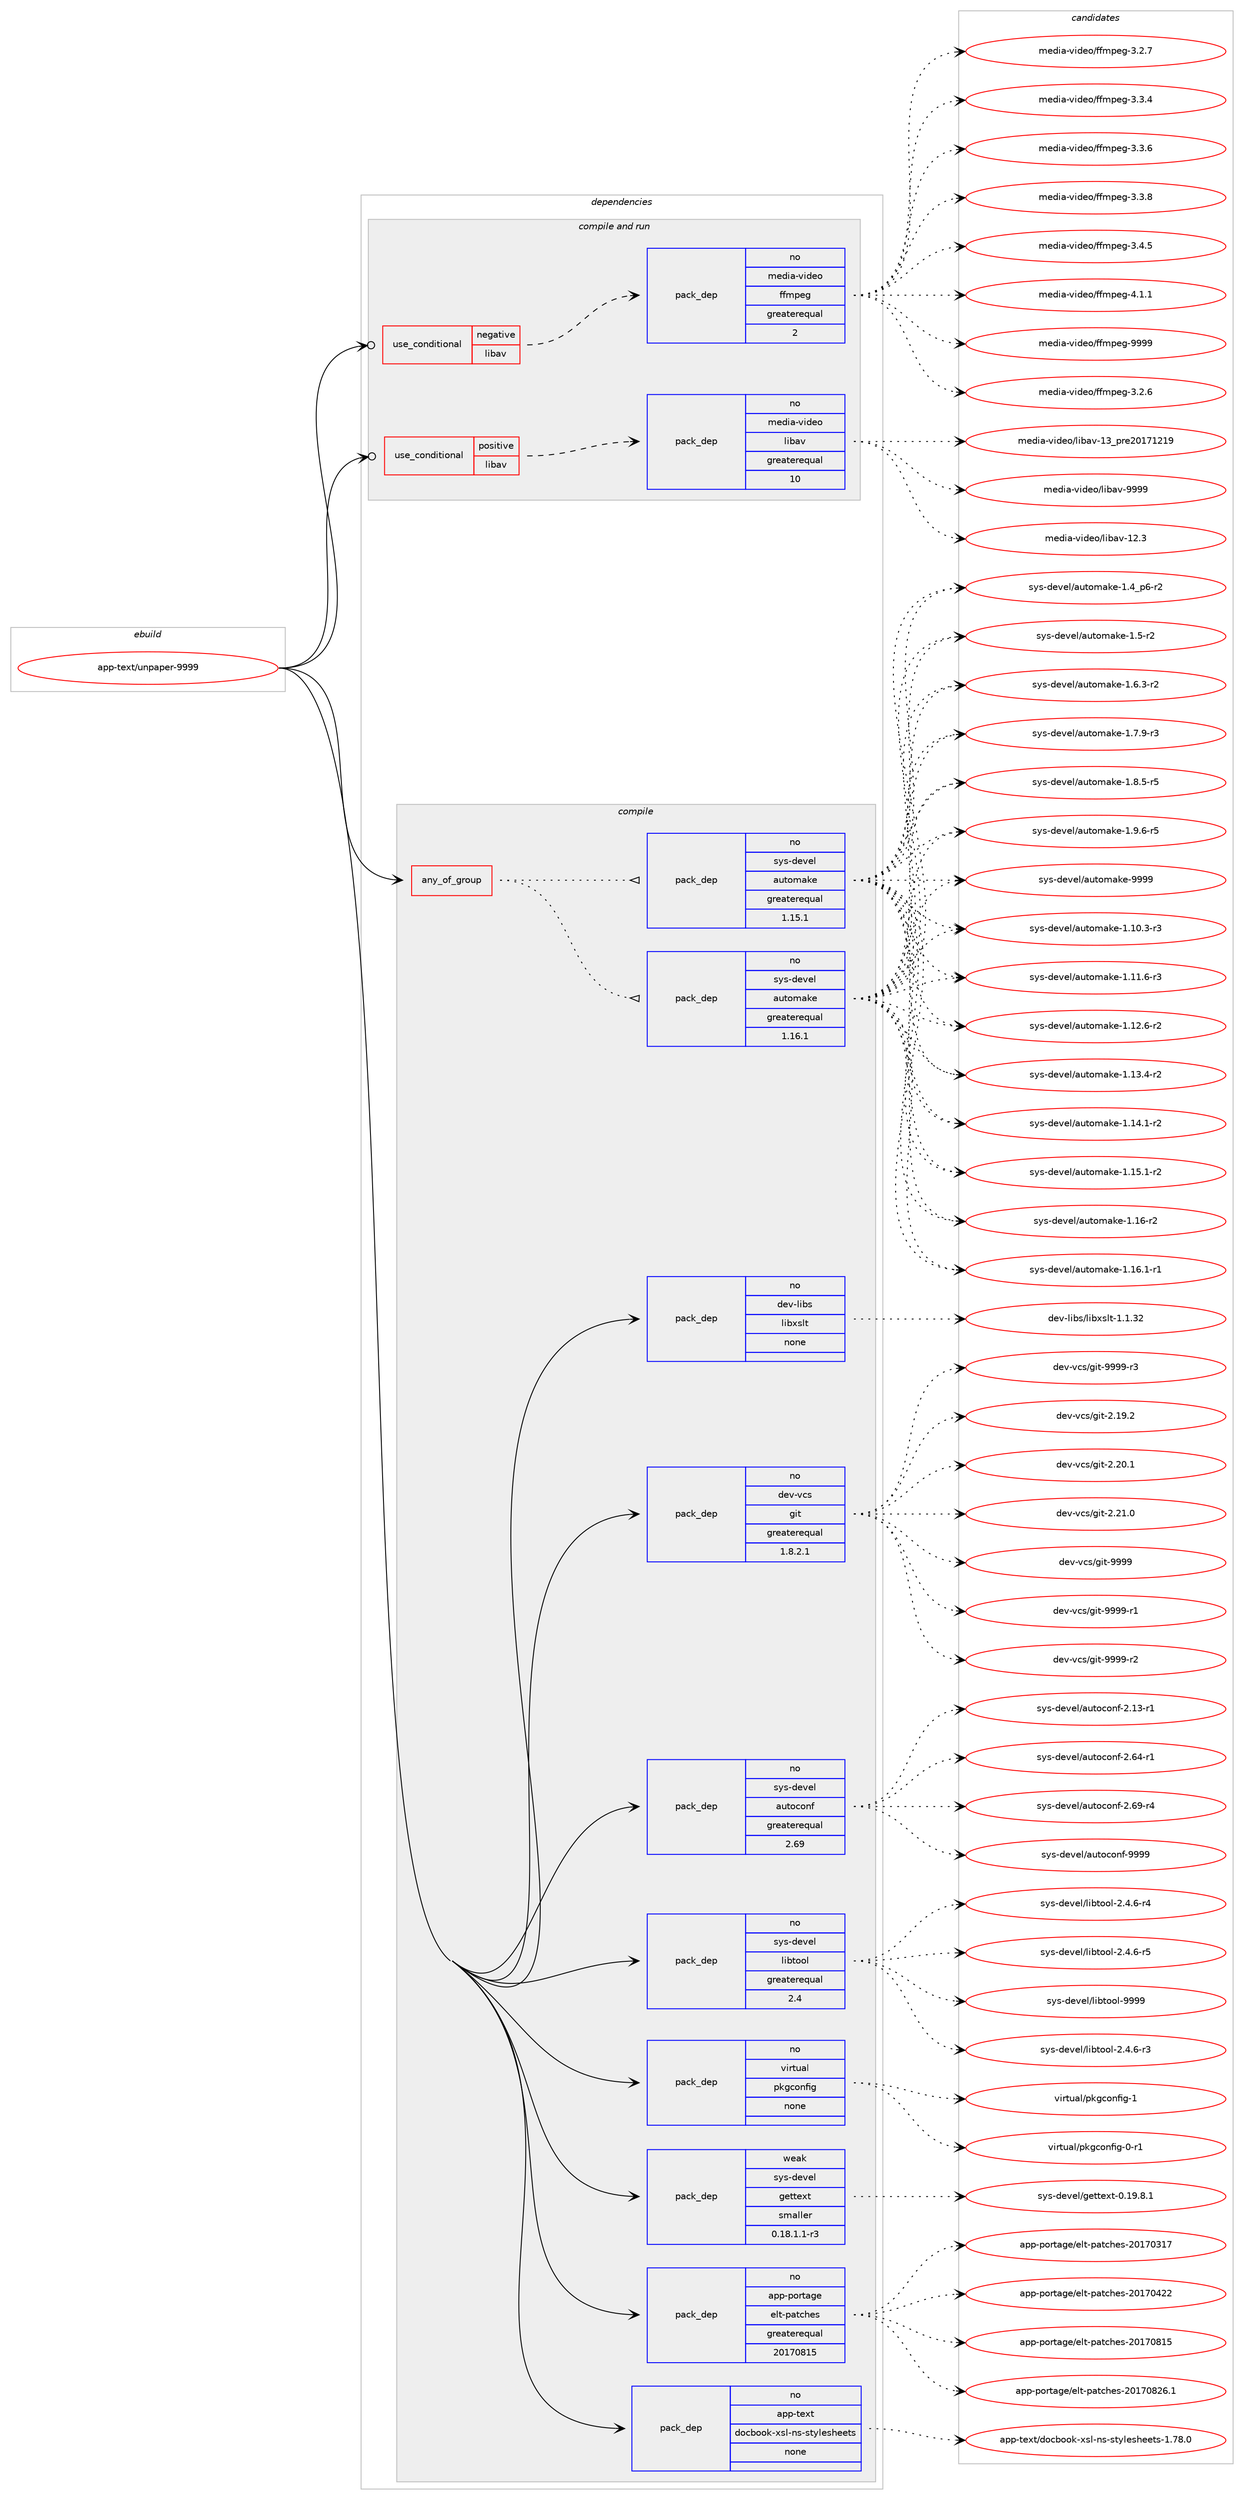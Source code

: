 digraph prolog {

# *************
# Graph options
# *************

newrank=true;
concentrate=true;
compound=true;
graph [rankdir=LR,fontname=Helvetica,fontsize=10,ranksep=1.5];#, ranksep=2.5, nodesep=0.2];
edge  [arrowhead=vee];
node  [fontname=Helvetica,fontsize=10];

# **********
# The ebuild
# **********

subgraph cluster_leftcol {
color=gray;
rank=same;
label=<<i>ebuild</i>>;
id [label="app-text/unpaper-9999", color=red, width=4, href="../app-text/unpaper-9999.svg"];
}

# ****************
# The dependencies
# ****************

subgraph cluster_midcol {
color=gray;
label=<<i>dependencies</i>>;
subgraph cluster_compile {
fillcolor="#eeeeee";
style=filled;
label=<<i>compile</i>>;
subgraph any20015 {
dependency1313129 [label=<<TABLE BORDER="0" CELLBORDER="1" CELLSPACING="0" CELLPADDING="4"><TR><TD CELLPADDING="10">any_of_group</TD></TR></TABLE>>, shape=none, color=red];subgraph pack936336 {
dependency1313130 [label=<<TABLE BORDER="0" CELLBORDER="1" CELLSPACING="0" CELLPADDING="4" WIDTH="220"><TR><TD ROWSPAN="6" CELLPADDING="30">pack_dep</TD></TR><TR><TD WIDTH="110">no</TD></TR><TR><TD>sys-devel</TD></TR><TR><TD>automake</TD></TR><TR><TD>greaterequal</TD></TR><TR><TD>1.16.1</TD></TR></TABLE>>, shape=none, color=blue];
}
dependency1313129:e -> dependency1313130:w [weight=20,style="dotted",arrowhead="oinv"];
subgraph pack936337 {
dependency1313131 [label=<<TABLE BORDER="0" CELLBORDER="1" CELLSPACING="0" CELLPADDING="4" WIDTH="220"><TR><TD ROWSPAN="6" CELLPADDING="30">pack_dep</TD></TR><TR><TD WIDTH="110">no</TD></TR><TR><TD>sys-devel</TD></TR><TR><TD>automake</TD></TR><TR><TD>greaterequal</TD></TR><TR><TD>1.15.1</TD></TR></TABLE>>, shape=none, color=blue];
}
dependency1313129:e -> dependency1313131:w [weight=20,style="dotted",arrowhead="oinv"];
}
id:e -> dependency1313129:w [weight=20,style="solid",arrowhead="vee"];
subgraph pack936338 {
dependency1313132 [label=<<TABLE BORDER="0" CELLBORDER="1" CELLSPACING="0" CELLPADDING="4" WIDTH="220"><TR><TD ROWSPAN="6" CELLPADDING="30">pack_dep</TD></TR><TR><TD WIDTH="110">no</TD></TR><TR><TD>app-portage</TD></TR><TR><TD>elt-patches</TD></TR><TR><TD>greaterequal</TD></TR><TR><TD>20170815</TD></TR></TABLE>>, shape=none, color=blue];
}
id:e -> dependency1313132:w [weight=20,style="solid",arrowhead="vee"];
subgraph pack936339 {
dependency1313133 [label=<<TABLE BORDER="0" CELLBORDER="1" CELLSPACING="0" CELLPADDING="4" WIDTH="220"><TR><TD ROWSPAN="6" CELLPADDING="30">pack_dep</TD></TR><TR><TD WIDTH="110">no</TD></TR><TR><TD>app-text</TD></TR><TR><TD>docbook-xsl-ns-stylesheets</TD></TR><TR><TD>none</TD></TR><TR><TD></TD></TR></TABLE>>, shape=none, color=blue];
}
id:e -> dependency1313133:w [weight=20,style="solid",arrowhead="vee"];
subgraph pack936340 {
dependency1313134 [label=<<TABLE BORDER="0" CELLBORDER="1" CELLSPACING="0" CELLPADDING="4" WIDTH="220"><TR><TD ROWSPAN="6" CELLPADDING="30">pack_dep</TD></TR><TR><TD WIDTH="110">no</TD></TR><TR><TD>dev-libs</TD></TR><TR><TD>libxslt</TD></TR><TR><TD>none</TD></TR><TR><TD></TD></TR></TABLE>>, shape=none, color=blue];
}
id:e -> dependency1313134:w [weight=20,style="solid",arrowhead="vee"];
subgraph pack936341 {
dependency1313135 [label=<<TABLE BORDER="0" CELLBORDER="1" CELLSPACING="0" CELLPADDING="4" WIDTH="220"><TR><TD ROWSPAN="6" CELLPADDING="30">pack_dep</TD></TR><TR><TD WIDTH="110">no</TD></TR><TR><TD>dev-vcs</TD></TR><TR><TD>git</TD></TR><TR><TD>greaterequal</TD></TR><TR><TD>1.8.2.1</TD></TR></TABLE>>, shape=none, color=blue];
}
id:e -> dependency1313135:w [weight=20,style="solid",arrowhead="vee"];
subgraph pack936342 {
dependency1313136 [label=<<TABLE BORDER="0" CELLBORDER="1" CELLSPACING="0" CELLPADDING="4" WIDTH="220"><TR><TD ROWSPAN="6" CELLPADDING="30">pack_dep</TD></TR><TR><TD WIDTH="110">no</TD></TR><TR><TD>sys-devel</TD></TR><TR><TD>autoconf</TD></TR><TR><TD>greaterequal</TD></TR><TR><TD>2.69</TD></TR></TABLE>>, shape=none, color=blue];
}
id:e -> dependency1313136:w [weight=20,style="solid",arrowhead="vee"];
subgraph pack936343 {
dependency1313137 [label=<<TABLE BORDER="0" CELLBORDER="1" CELLSPACING="0" CELLPADDING="4" WIDTH="220"><TR><TD ROWSPAN="6" CELLPADDING="30">pack_dep</TD></TR><TR><TD WIDTH="110">no</TD></TR><TR><TD>sys-devel</TD></TR><TR><TD>libtool</TD></TR><TR><TD>greaterequal</TD></TR><TR><TD>2.4</TD></TR></TABLE>>, shape=none, color=blue];
}
id:e -> dependency1313137:w [weight=20,style="solid",arrowhead="vee"];
subgraph pack936344 {
dependency1313138 [label=<<TABLE BORDER="0" CELLBORDER="1" CELLSPACING="0" CELLPADDING="4" WIDTH="220"><TR><TD ROWSPAN="6" CELLPADDING="30">pack_dep</TD></TR><TR><TD WIDTH="110">no</TD></TR><TR><TD>virtual</TD></TR><TR><TD>pkgconfig</TD></TR><TR><TD>none</TD></TR><TR><TD></TD></TR></TABLE>>, shape=none, color=blue];
}
id:e -> dependency1313138:w [weight=20,style="solid",arrowhead="vee"];
subgraph pack936345 {
dependency1313139 [label=<<TABLE BORDER="0" CELLBORDER="1" CELLSPACING="0" CELLPADDING="4" WIDTH="220"><TR><TD ROWSPAN="6" CELLPADDING="30">pack_dep</TD></TR><TR><TD WIDTH="110">weak</TD></TR><TR><TD>sys-devel</TD></TR><TR><TD>gettext</TD></TR><TR><TD>smaller</TD></TR><TR><TD>0.18.1.1-r3</TD></TR></TABLE>>, shape=none, color=blue];
}
id:e -> dependency1313139:w [weight=20,style="solid",arrowhead="vee"];
}
subgraph cluster_compileandrun {
fillcolor="#eeeeee";
style=filled;
label=<<i>compile and run</i>>;
subgraph cond356229 {
dependency1313140 [label=<<TABLE BORDER="0" CELLBORDER="1" CELLSPACING="0" CELLPADDING="4"><TR><TD ROWSPAN="3" CELLPADDING="10">use_conditional</TD></TR><TR><TD>negative</TD></TR><TR><TD>libav</TD></TR></TABLE>>, shape=none, color=red];
subgraph pack936346 {
dependency1313141 [label=<<TABLE BORDER="0" CELLBORDER="1" CELLSPACING="0" CELLPADDING="4" WIDTH="220"><TR><TD ROWSPAN="6" CELLPADDING="30">pack_dep</TD></TR><TR><TD WIDTH="110">no</TD></TR><TR><TD>media-video</TD></TR><TR><TD>ffmpeg</TD></TR><TR><TD>greaterequal</TD></TR><TR><TD>2</TD></TR></TABLE>>, shape=none, color=blue];
}
dependency1313140:e -> dependency1313141:w [weight=20,style="dashed",arrowhead="vee"];
}
id:e -> dependency1313140:w [weight=20,style="solid",arrowhead="odotvee"];
subgraph cond356230 {
dependency1313142 [label=<<TABLE BORDER="0" CELLBORDER="1" CELLSPACING="0" CELLPADDING="4"><TR><TD ROWSPAN="3" CELLPADDING="10">use_conditional</TD></TR><TR><TD>positive</TD></TR><TR><TD>libav</TD></TR></TABLE>>, shape=none, color=red];
subgraph pack936347 {
dependency1313143 [label=<<TABLE BORDER="0" CELLBORDER="1" CELLSPACING="0" CELLPADDING="4" WIDTH="220"><TR><TD ROWSPAN="6" CELLPADDING="30">pack_dep</TD></TR><TR><TD WIDTH="110">no</TD></TR><TR><TD>media-video</TD></TR><TR><TD>libav</TD></TR><TR><TD>greaterequal</TD></TR><TR><TD>10</TD></TR></TABLE>>, shape=none, color=blue];
}
dependency1313142:e -> dependency1313143:w [weight=20,style="dashed",arrowhead="vee"];
}
id:e -> dependency1313142:w [weight=20,style="solid",arrowhead="odotvee"];
}
subgraph cluster_run {
fillcolor="#eeeeee";
style=filled;
label=<<i>run</i>>;
}
}

# **************
# The candidates
# **************

subgraph cluster_choices {
rank=same;
color=gray;
label=<<i>candidates</i>>;

subgraph choice936336 {
color=black;
nodesep=1;
choice11512111545100101118101108479711711611110997107101454946494846514511451 [label="sys-devel/automake-1.10.3-r3", color=red, width=4,href="../sys-devel/automake-1.10.3-r3.svg"];
choice11512111545100101118101108479711711611110997107101454946494946544511451 [label="sys-devel/automake-1.11.6-r3", color=red, width=4,href="../sys-devel/automake-1.11.6-r3.svg"];
choice11512111545100101118101108479711711611110997107101454946495046544511450 [label="sys-devel/automake-1.12.6-r2", color=red, width=4,href="../sys-devel/automake-1.12.6-r2.svg"];
choice11512111545100101118101108479711711611110997107101454946495146524511450 [label="sys-devel/automake-1.13.4-r2", color=red, width=4,href="../sys-devel/automake-1.13.4-r2.svg"];
choice11512111545100101118101108479711711611110997107101454946495246494511450 [label="sys-devel/automake-1.14.1-r2", color=red, width=4,href="../sys-devel/automake-1.14.1-r2.svg"];
choice11512111545100101118101108479711711611110997107101454946495346494511450 [label="sys-devel/automake-1.15.1-r2", color=red, width=4,href="../sys-devel/automake-1.15.1-r2.svg"];
choice1151211154510010111810110847971171161111099710710145494649544511450 [label="sys-devel/automake-1.16-r2", color=red, width=4,href="../sys-devel/automake-1.16-r2.svg"];
choice11512111545100101118101108479711711611110997107101454946495446494511449 [label="sys-devel/automake-1.16.1-r1", color=red, width=4,href="../sys-devel/automake-1.16.1-r1.svg"];
choice115121115451001011181011084797117116111109971071014549465295112544511450 [label="sys-devel/automake-1.4_p6-r2", color=red, width=4,href="../sys-devel/automake-1.4_p6-r2.svg"];
choice11512111545100101118101108479711711611110997107101454946534511450 [label="sys-devel/automake-1.5-r2", color=red, width=4,href="../sys-devel/automake-1.5-r2.svg"];
choice115121115451001011181011084797117116111109971071014549465446514511450 [label="sys-devel/automake-1.6.3-r2", color=red, width=4,href="../sys-devel/automake-1.6.3-r2.svg"];
choice115121115451001011181011084797117116111109971071014549465546574511451 [label="sys-devel/automake-1.7.9-r3", color=red, width=4,href="../sys-devel/automake-1.7.9-r3.svg"];
choice115121115451001011181011084797117116111109971071014549465646534511453 [label="sys-devel/automake-1.8.5-r5", color=red, width=4,href="../sys-devel/automake-1.8.5-r5.svg"];
choice115121115451001011181011084797117116111109971071014549465746544511453 [label="sys-devel/automake-1.9.6-r5", color=red, width=4,href="../sys-devel/automake-1.9.6-r5.svg"];
choice115121115451001011181011084797117116111109971071014557575757 [label="sys-devel/automake-9999", color=red, width=4,href="../sys-devel/automake-9999.svg"];
dependency1313130:e -> choice11512111545100101118101108479711711611110997107101454946494846514511451:w [style=dotted,weight="100"];
dependency1313130:e -> choice11512111545100101118101108479711711611110997107101454946494946544511451:w [style=dotted,weight="100"];
dependency1313130:e -> choice11512111545100101118101108479711711611110997107101454946495046544511450:w [style=dotted,weight="100"];
dependency1313130:e -> choice11512111545100101118101108479711711611110997107101454946495146524511450:w [style=dotted,weight="100"];
dependency1313130:e -> choice11512111545100101118101108479711711611110997107101454946495246494511450:w [style=dotted,weight="100"];
dependency1313130:e -> choice11512111545100101118101108479711711611110997107101454946495346494511450:w [style=dotted,weight="100"];
dependency1313130:e -> choice1151211154510010111810110847971171161111099710710145494649544511450:w [style=dotted,weight="100"];
dependency1313130:e -> choice11512111545100101118101108479711711611110997107101454946495446494511449:w [style=dotted,weight="100"];
dependency1313130:e -> choice115121115451001011181011084797117116111109971071014549465295112544511450:w [style=dotted,weight="100"];
dependency1313130:e -> choice11512111545100101118101108479711711611110997107101454946534511450:w [style=dotted,weight="100"];
dependency1313130:e -> choice115121115451001011181011084797117116111109971071014549465446514511450:w [style=dotted,weight="100"];
dependency1313130:e -> choice115121115451001011181011084797117116111109971071014549465546574511451:w [style=dotted,weight="100"];
dependency1313130:e -> choice115121115451001011181011084797117116111109971071014549465646534511453:w [style=dotted,weight="100"];
dependency1313130:e -> choice115121115451001011181011084797117116111109971071014549465746544511453:w [style=dotted,weight="100"];
dependency1313130:e -> choice115121115451001011181011084797117116111109971071014557575757:w [style=dotted,weight="100"];
}
subgraph choice936337 {
color=black;
nodesep=1;
choice11512111545100101118101108479711711611110997107101454946494846514511451 [label="sys-devel/automake-1.10.3-r3", color=red, width=4,href="../sys-devel/automake-1.10.3-r3.svg"];
choice11512111545100101118101108479711711611110997107101454946494946544511451 [label="sys-devel/automake-1.11.6-r3", color=red, width=4,href="../sys-devel/automake-1.11.6-r3.svg"];
choice11512111545100101118101108479711711611110997107101454946495046544511450 [label="sys-devel/automake-1.12.6-r2", color=red, width=4,href="../sys-devel/automake-1.12.6-r2.svg"];
choice11512111545100101118101108479711711611110997107101454946495146524511450 [label="sys-devel/automake-1.13.4-r2", color=red, width=4,href="../sys-devel/automake-1.13.4-r2.svg"];
choice11512111545100101118101108479711711611110997107101454946495246494511450 [label="sys-devel/automake-1.14.1-r2", color=red, width=4,href="../sys-devel/automake-1.14.1-r2.svg"];
choice11512111545100101118101108479711711611110997107101454946495346494511450 [label="sys-devel/automake-1.15.1-r2", color=red, width=4,href="../sys-devel/automake-1.15.1-r2.svg"];
choice1151211154510010111810110847971171161111099710710145494649544511450 [label="sys-devel/automake-1.16-r2", color=red, width=4,href="../sys-devel/automake-1.16-r2.svg"];
choice11512111545100101118101108479711711611110997107101454946495446494511449 [label="sys-devel/automake-1.16.1-r1", color=red, width=4,href="../sys-devel/automake-1.16.1-r1.svg"];
choice115121115451001011181011084797117116111109971071014549465295112544511450 [label="sys-devel/automake-1.4_p6-r2", color=red, width=4,href="../sys-devel/automake-1.4_p6-r2.svg"];
choice11512111545100101118101108479711711611110997107101454946534511450 [label="sys-devel/automake-1.5-r2", color=red, width=4,href="../sys-devel/automake-1.5-r2.svg"];
choice115121115451001011181011084797117116111109971071014549465446514511450 [label="sys-devel/automake-1.6.3-r2", color=red, width=4,href="../sys-devel/automake-1.6.3-r2.svg"];
choice115121115451001011181011084797117116111109971071014549465546574511451 [label="sys-devel/automake-1.7.9-r3", color=red, width=4,href="../sys-devel/automake-1.7.9-r3.svg"];
choice115121115451001011181011084797117116111109971071014549465646534511453 [label="sys-devel/automake-1.8.5-r5", color=red, width=4,href="../sys-devel/automake-1.8.5-r5.svg"];
choice115121115451001011181011084797117116111109971071014549465746544511453 [label="sys-devel/automake-1.9.6-r5", color=red, width=4,href="../sys-devel/automake-1.9.6-r5.svg"];
choice115121115451001011181011084797117116111109971071014557575757 [label="sys-devel/automake-9999", color=red, width=4,href="../sys-devel/automake-9999.svg"];
dependency1313131:e -> choice11512111545100101118101108479711711611110997107101454946494846514511451:w [style=dotted,weight="100"];
dependency1313131:e -> choice11512111545100101118101108479711711611110997107101454946494946544511451:w [style=dotted,weight="100"];
dependency1313131:e -> choice11512111545100101118101108479711711611110997107101454946495046544511450:w [style=dotted,weight="100"];
dependency1313131:e -> choice11512111545100101118101108479711711611110997107101454946495146524511450:w [style=dotted,weight="100"];
dependency1313131:e -> choice11512111545100101118101108479711711611110997107101454946495246494511450:w [style=dotted,weight="100"];
dependency1313131:e -> choice11512111545100101118101108479711711611110997107101454946495346494511450:w [style=dotted,weight="100"];
dependency1313131:e -> choice1151211154510010111810110847971171161111099710710145494649544511450:w [style=dotted,weight="100"];
dependency1313131:e -> choice11512111545100101118101108479711711611110997107101454946495446494511449:w [style=dotted,weight="100"];
dependency1313131:e -> choice115121115451001011181011084797117116111109971071014549465295112544511450:w [style=dotted,weight="100"];
dependency1313131:e -> choice11512111545100101118101108479711711611110997107101454946534511450:w [style=dotted,weight="100"];
dependency1313131:e -> choice115121115451001011181011084797117116111109971071014549465446514511450:w [style=dotted,weight="100"];
dependency1313131:e -> choice115121115451001011181011084797117116111109971071014549465546574511451:w [style=dotted,weight="100"];
dependency1313131:e -> choice115121115451001011181011084797117116111109971071014549465646534511453:w [style=dotted,weight="100"];
dependency1313131:e -> choice115121115451001011181011084797117116111109971071014549465746544511453:w [style=dotted,weight="100"];
dependency1313131:e -> choice115121115451001011181011084797117116111109971071014557575757:w [style=dotted,weight="100"];
}
subgraph choice936338 {
color=black;
nodesep=1;
choice97112112451121111141169710310147101108116451129711699104101115455048495548514955 [label="app-portage/elt-patches-20170317", color=red, width=4,href="../app-portage/elt-patches-20170317.svg"];
choice97112112451121111141169710310147101108116451129711699104101115455048495548525050 [label="app-portage/elt-patches-20170422", color=red, width=4,href="../app-portage/elt-patches-20170422.svg"];
choice97112112451121111141169710310147101108116451129711699104101115455048495548564953 [label="app-portage/elt-patches-20170815", color=red, width=4,href="../app-portage/elt-patches-20170815.svg"];
choice971121124511211111411697103101471011081164511297116991041011154550484955485650544649 [label="app-portage/elt-patches-20170826.1", color=red, width=4,href="../app-portage/elt-patches-20170826.1.svg"];
dependency1313132:e -> choice97112112451121111141169710310147101108116451129711699104101115455048495548514955:w [style=dotted,weight="100"];
dependency1313132:e -> choice97112112451121111141169710310147101108116451129711699104101115455048495548525050:w [style=dotted,weight="100"];
dependency1313132:e -> choice97112112451121111141169710310147101108116451129711699104101115455048495548564953:w [style=dotted,weight="100"];
dependency1313132:e -> choice971121124511211111411697103101471011081164511297116991041011154550484955485650544649:w [style=dotted,weight="100"];
}
subgraph choice936339 {
color=black;
nodesep=1;
choice971121124511610112011647100111999811111110745120115108451101154511511612110810111510410110111611545494655564648 [label="app-text/docbook-xsl-ns-stylesheets-1.78.0", color=red, width=4,href="../app-text/docbook-xsl-ns-stylesheets-1.78.0.svg"];
dependency1313133:e -> choice971121124511610112011647100111999811111110745120115108451101154511511612110810111510410110111611545494655564648:w [style=dotted,weight="100"];
}
subgraph choice936340 {
color=black;
nodesep=1;
choice1001011184510810598115471081059812011510811645494649465150 [label="dev-libs/libxslt-1.1.32", color=red, width=4,href="../dev-libs/libxslt-1.1.32.svg"];
dependency1313134:e -> choice1001011184510810598115471081059812011510811645494649465150:w [style=dotted,weight="100"];
}
subgraph choice936341 {
color=black;
nodesep=1;
choice10010111845118991154710310511645504649574650 [label="dev-vcs/git-2.19.2", color=red, width=4,href="../dev-vcs/git-2.19.2.svg"];
choice10010111845118991154710310511645504650484649 [label="dev-vcs/git-2.20.1", color=red, width=4,href="../dev-vcs/git-2.20.1.svg"];
choice10010111845118991154710310511645504650494648 [label="dev-vcs/git-2.21.0", color=red, width=4,href="../dev-vcs/git-2.21.0.svg"];
choice1001011184511899115471031051164557575757 [label="dev-vcs/git-9999", color=red, width=4,href="../dev-vcs/git-9999.svg"];
choice10010111845118991154710310511645575757574511449 [label="dev-vcs/git-9999-r1", color=red, width=4,href="../dev-vcs/git-9999-r1.svg"];
choice10010111845118991154710310511645575757574511450 [label="dev-vcs/git-9999-r2", color=red, width=4,href="../dev-vcs/git-9999-r2.svg"];
choice10010111845118991154710310511645575757574511451 [label="dev-vcs/git-9999-r3", color=red, width=4,href="../dev-vcs/git-9999-r3.svg"];
dependency1313135:e -> choice10010111845118991154710310511645504649574650:w [style=dotted,weight="100"];
dependency1313135:e -> choice10010111845118991154710310511645504650484649:w [style=dotted,weight="100"];
dependency1313135:e -> choice10010111845118991154710310511645504650494648:w [style=dotted,weight="100"];
dependency1313135:e -> choice1001011184511899115471031051164557575757:w [style=dotted,weight="100"];
dependency1313135:e -> choice10010111845118991154710310511645575757574511449:w [style=dotted,weight="100"];
dependency1313135:e -> choice10010111845118991154710310511645575757574511450:w [style=dotted,weight="100"];
dependency1313135:e -> choice10010111845118991154710310511645575757574511451:w [style=dotted,weight="100"];
}
subgraph choice936342 {
color=black;
nodesep=1;
choice1151211154510010111810110847971171161119911111010245504649514511449 [label="sys-devel/autoconf-2.13-r1", color=red, width=4,href="../sys-devel/autoconf-2.13-r1.svg"];
choice1151211154510010111810110847971171161119911111010245504654524511449 [label="sys-devel/autoconf-2.64-r1", color=red, width=4,href="../sys-devel/autoconf-2.64-r1.svg"];
choice1151211154510010111810110847971171161119911111010245504654574511452 [label="sys-devel/autoconf-2.69-r4", color=red, width=4,href="../sys-devel/autoconf-2.69-r4.svg"];
choice115121115451001011181011084797117116111991111101024557575757 [label="sys-devel/autoconf-9999", color=red, width=4,href="../sys-devel/autoconf-9999.svg"];
dependency1313136:e -> choice1151211154510010111810110847971171161119911111010245504649514511449:w [style=dotted,weight="100"];
dependency1313136:e -> choice1151211154510010111810110847971171161119911111010245504654524511449:w [style=dotted,weight="100"];
dependency1313136:e -> choice1151211154510010111810110847971171161119911111010245504654574511452:w [style=dotted,weight="100"];
dependency1313136:e -> choice115121115451001011181011084797117116111991111101024557575757:w [style=dotted,weight="100"];
}
subgraph choice936343 {
color=black;
nodesep=1;
choice1151211154510010111810110847108105981161111111084550465246544511451 [label="sys-devel/libtool-2.4.6-r3", color=red, width=4,href="../sys-devel/libtool-2.4.6-r3.svg"];
choice1151211154510010111810110847108105981161111111084550465246544511452 [label="sys-devel/libtool-2.4.6-r4", color=red, width=4,href="../sys-devel/libtool-2.4.6-r4.svg"];
choice1151211154510010111810110847108105981161111111084550465246544511453 [label="sys-devel/libtool-2.4.6-r5", color=red, width=4,href="../sys-devel/libtool-2.4.6-r5.svg"];
choice1151211154510010111810110847108105981161111111084557575757 [label="sys-devel/libtool-9999", color=red, width=4,href="../sys-devel/libtool-9999.svg"];
dependency1313137:e -> choice1151211154510010111810110847108105981161111111084550465246544511451:w [style=dotted,weight="100"];
dependency1313137:e -> choice1151211154510010111810110847108105981161111111084550465246544511452:w [style=dotted,weight="100"];
dependency1313137:e -> choice1151211154510010111810110847108105981161111111084550465246544511453:w [style=dotted,weight="100"];
dependency1313137:e -> choice1151211154510010111810110847108105981161111111084557575757:w [style=dotted,weight="100"];
}
subgraph choice936344 {
color=black;
nodesep=1;
choice11810511411611797108471121071039911111010210510345484511449 [label="virtual/pkgconfig-0-r1", color=red, width=4,href="../virtual/pkgconfig-0-r1.svg"];
choice1181051141161179710847112107103991111101021051034549 [label="virtual/pkgconfig-1", color=red, width=4,href="../virtual/pkgconfig-1.svg"];
dependency1313138:e -> choice11810511411611797108471121071039911111010210510345484511449:w [style=dotted,weight="100"];
dependency1313138:e -> choice1181051141161179710847112107103991111101021051034549:w [style=dotted,weight="100"];
}
subgraph choice936345 {
color=black;
nodesep=1;
choice1151211154510010111810110847103101116116101120116454846495746564649 [label="sys-devel/gettext-0.19.8.1", color=red, width=4,href="../sys-devel/gettext-0.19.8.1.svg"];
dependency1313139:e -> choice1151211154510010111810110847103101116116101120116454846495746564649:w [style=dotted,weight="100"];
}
subgraph choice936346 {
color=black;
nodesep=1;
choice109101100105974511810510010111147102102109112101103455146504654 [label="media-video/ffmpeg-3.2.6", color=red, width=4,href="../media-video/ffmpeg-3.2.6.svg"];
choice109101100105974511810510010111147102102109112101103455146504655 [label="media-video/ffmpeg-3.2.7", color=red, width=4,href="../media-video/ffmpeg-3.2.7.svg"];
choice109101100105974511810510010111147102102109112101103455146514652 [label="media-video/ffmpeg-3.3.4", color=red, width=4,href="../media-video/ffmpeg-3.3.4.svg"];
choice109101100105974511810510010111147102102109112101103455146514654 [label="media-video/ffmpeg-3.3.6", color=red, width=4,href="../media-video/ffmpeg-3.3.6.svg"];
choice109101100105974511810510010111147102102109112101103455146514656 [label="media-video/ffmpeg-3.3.8", color=red, width=4,href="../media-video/ffmpeg-3.3.8.svg"];
choice109101100105974511810510010111147102102109112101103455146524653 [label="media-video/ffmpeg-3.4.5", color=red, width=4,href="../media-video/ffmpeg-3.4.5.svg"];
choice109101100105974511810510010111147102102109112101103455246494649 [label="media-video/ffmpeg-4.1.1", color=red, width=4,href="../media-video/ffmpeg-4.1.1.svg"];
choice1091011001059745118105100101111471021021091121011034557575757 [label="media-video/ffmpeg-9999", color=red, width=4,href="../media-video/ffmpeg-9999.svg"];
dependency1313141:e -> choice109101100105974511810510010111147102102109112101103455146504654:w [style=dotted,weight="100"];
dependency1313141:e -> choice109101100105974511810510010111147102102109112101103455146504655:w [style=dotted,weight="100"];
dependency1313141:e -> choice109101100105974511810510010111147102102109112101103455146514652:w [style=dotted,weight="100"];
dependency1313141:e -> choice109101100105974511810510010111147102102109112101103455146514654:w [style=dotted,weight="100"];
dependency1313141:e -> choice109101100105974511810510010111147102102109112101103455146514656:w [style=dotted,weight="100"];
dependency1313141:e -> choice109101100105974511810510010111147102102109112101103455146524653:w [style=dotted,weight="100"];
dependency1313141:e -> choice109101100105974511810510010111147102102109112101103455246494649:w [style=dotted,weight="100"];
dependency1313141:e -> choice1091011001059745118105100101111471021021091121011034557575757:w [style=dotted,weight="100"];
}
subgraph choice936347 {
color=black;
nodesep=1;
choice10910110010597451181051001011114710810598971184549504651 [label="media-video/libav-12.3", color=red, width=4,href="../media-video/libav-12.3.svg"];
choice1091011001059745118105100101111471081059897118454951951121141015048495549504957 [label="media-video/libav-13_pre20171219", color=red, width=4,href="../media-video/libav-13_pre20171219.svg"];
choice10910110010597451181051001011114710810598971184557575757 [label="media-video/libav-9999", color=red, width=4,href="../media-video/libav-9999.svg"];
dependency1313143:e -> choice10910110010597451181051001011114710810598971184549504651:w [style=dotted,weight="100"];
dependency1313143:e -> choice1091011001059745118105100101111471081059897118454951951121141015048495549504957:w [style=dotted,weight="100"];
dependency1313143:e -> choice10910110010597451181051001011114710810598971184557575757:w [style=dotted,weight="100"];
}
}

}
